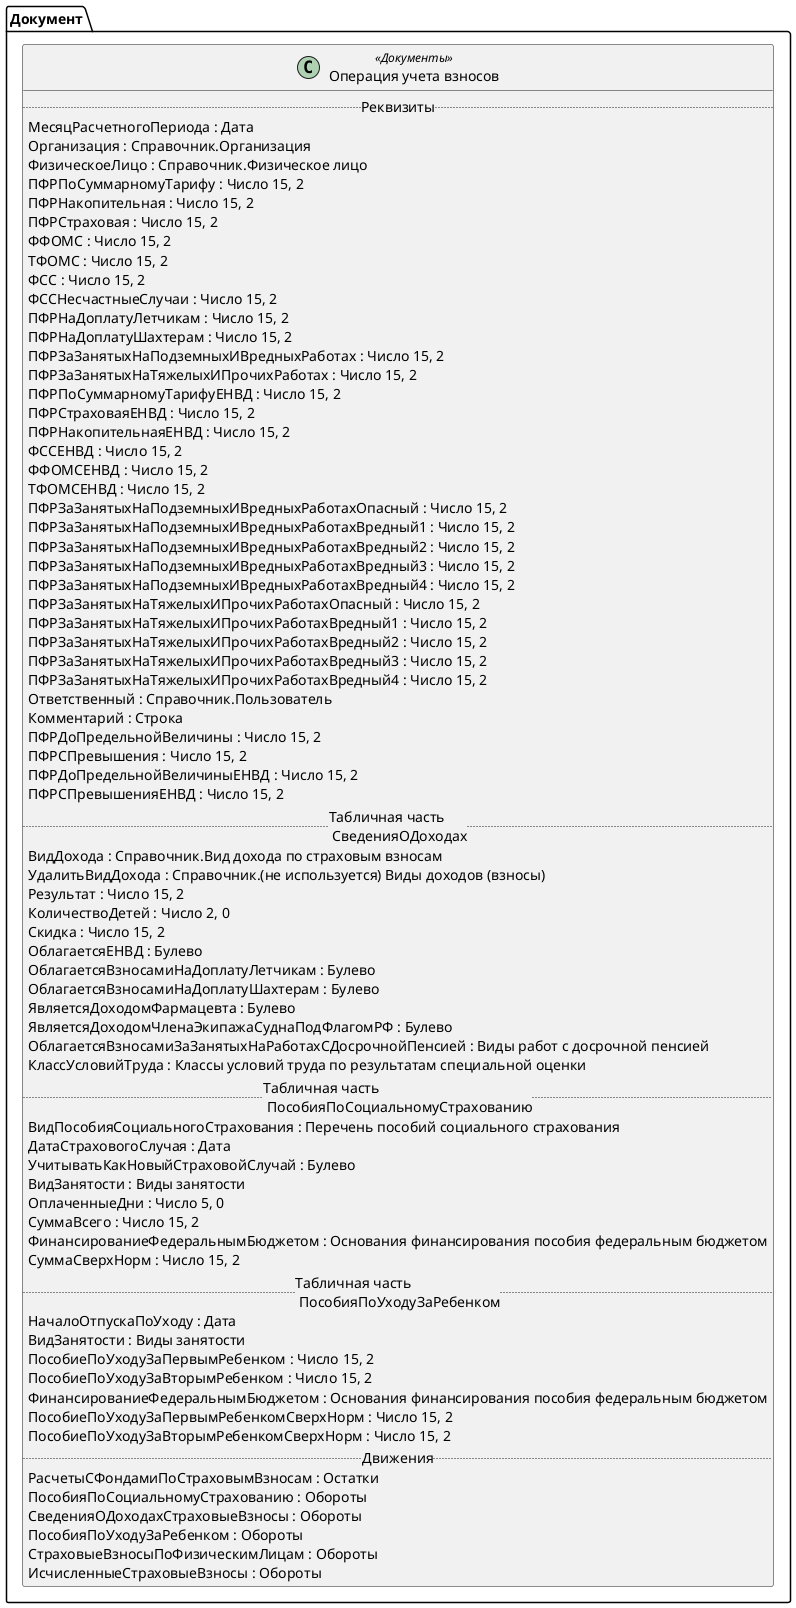 ﻿@startuml ОперацияУчетаПоСтраховымВзносам
'!include templates.wsd
'..\include templates.wsd
class Документ.ОперацияУчетаПоСтраховымВзносам as "Операция учета взносов" <<Документы>>
{
..Реквизиты..
МесяцРасчетногоПериода : Дата
Организация : Справочник.Организация
ФизическоеЛицо : Справочник.Физическое лицо
ПФРПоСуммарномуТарифу : Число 15, 2
ПФРНакопительная : Число 15, 2
ПФРСтраховая : Число 15, 2
ФФОМС : Число 15, 2
ТФОМС : Число 15, 2
ФСС : Число 15, 2
ФССНесчастныеСлучаи : Число 15, 2
ПФРНаДоплатуЛетчикам : Число 15, 2
ПФРНаДоплатуШахтерам : Число 15, 2
ПФРЗаЗанятыхНаПодземныхИВредныхРаботах : Число 15, 2
ПФРЗаЗанятыхНаТяжелыхИПрочихРаботах : Число 15, 2
ПФРПоСуммарномуТарифуЕНВД : Число 15, 2
ПФРСтраховаяЕНВД : Число 15, 2
ПФРНакопительнаяЕНВД : Число 15, 2
ФССЕНВД : Число 15, 2
ФФОМСЕНВД : Число 15, 2
ТФОМСЕНВД : Число 15, 2
ПФРЗаЗанятыхНаПодземныхИВредныхРаботахОпасный : Число 15, 2
ПФРЗаЗанятыхНаПодземныхИВредныхРаботахВредный1 : Число 15, 2
ПФРЗаЗанятыхНаПодземныхИВредныхРаботахВредный2 : Число 15, 2
ПФРЗаЗанятыхНаПодземныхИВредныхРаботахВредный3 : Число 15, 2
ПФРЗаЗанятыхНаПодземныхИВредныхРаботахВредный4 : Число 15, 2
ПФРЗаЗанятыхНаТяжелыхИПрочихРаботахОпасный : Число 15, 2
ПФРЗаЗанятыхНаТяжелыхИПрочихРаботахВредный1 : Число 15, 2
ПФРЗаЗанятыхНаТяжелыхИПрочихРаботахВредный2 : Число 15, 2
ПФРЗаЗанятыхНаТяжелыхИПрочихРаботахВредный3 : Число 15, 2
ПФРЗаЗанятыхНаТяжелыхИПрочихРаботахВредный4 : Число 15, 2
Ответственный : Справочник.Пользователь
Комментарий : Строка
ПФРДоПредельнойВеличины : Число 15, 2
ПФРСПревышения : Число 15, 2
ПФРДоПредельнойВеличиныЕНВД : Число 15, 2
ПФРСПревышенияЕНВД : Число 15, 2
..Табличная часть \n СведенияОДоходах..
ВидДохода : Справочник.Вид дохода по страховым взносам
УдалитьВидДохода : Справочник.(не используется) Виды доходов (взносы)
Результат : Число 15, 2
КоличествоДетей : Число 2, 0
Скидка : Число 15, 2
ОблагаетсяЕНВД : Булево
ОблагаетсяВзносамиНаДоплатуЛетчикам : Булево
ОблагаетсяВзносамиНаДоплатуШахтерам : Булево
ЯвляетсяДоходомФармацевта : Булево
ЯвляетсяДоходомЧленаЭкипажаСуднаПодФлагомРФ : Булево
ОблагаетсяВзносамиЗаЗанятыхНаРаботахСДосрочнойПенсией : Виды работ с досрочной пенсией
КлассУсловийТруда : Классы условий труда по результатам специальной оценки
..Табличная часть \n ПособияПоСоциальномуСтрахованию..
ВидПособияСоциальногоСтрахования : Перечень пособий социального страхования
ДатаСтраховогоСлучая : Дата
УчитыватьКакНовыйСтраховойСлучай : Булево
ВидЗанятости : Виды занятости
ОплаченныеДни : Число 5, 0
СуммаВсего : Число 15, 2
ФинансированиеФедеральнымБюджетом : Основания финансирования пособия федеральным бюджетом
СуммаСверхНорм : Число 15, 2
..Табличная часть \n ПособияПоУходуЗаРебенком..
НачалоОтпускаПоУходу : Дата
ВидЗанятости : Виды занятости
ПособиеПоУходуЗаПервымРебенком : Число 15, 2
ПособиеПоУходуЗаВторымРебенком : Число 15, 2
ФинансированиеФедеральнымБюджетом : Основания финансирования пособия федеральным бюджетом
ПособиеПоУходуЗаПервымРебенкомСверхНорм : Число 15, 2
ПособиеПоУходуЗаВторымРебенкомСверхНорм : Число 15, 2
..Движения..
РасчетыСФондамиПоСтраховымВзносам : Остатки
ПособияПоСоциальномуСтрахованию : Обороты
СведенияОДоходахСтраховыеВзносы : Обороты
ПособияПоУходуЗаРебенком : Обороты
СтраховыеВзносыПоФизическимЛицам : Обороты
ИсчисленныеСтраховыеВзносы : Обороты
}
@enduml
